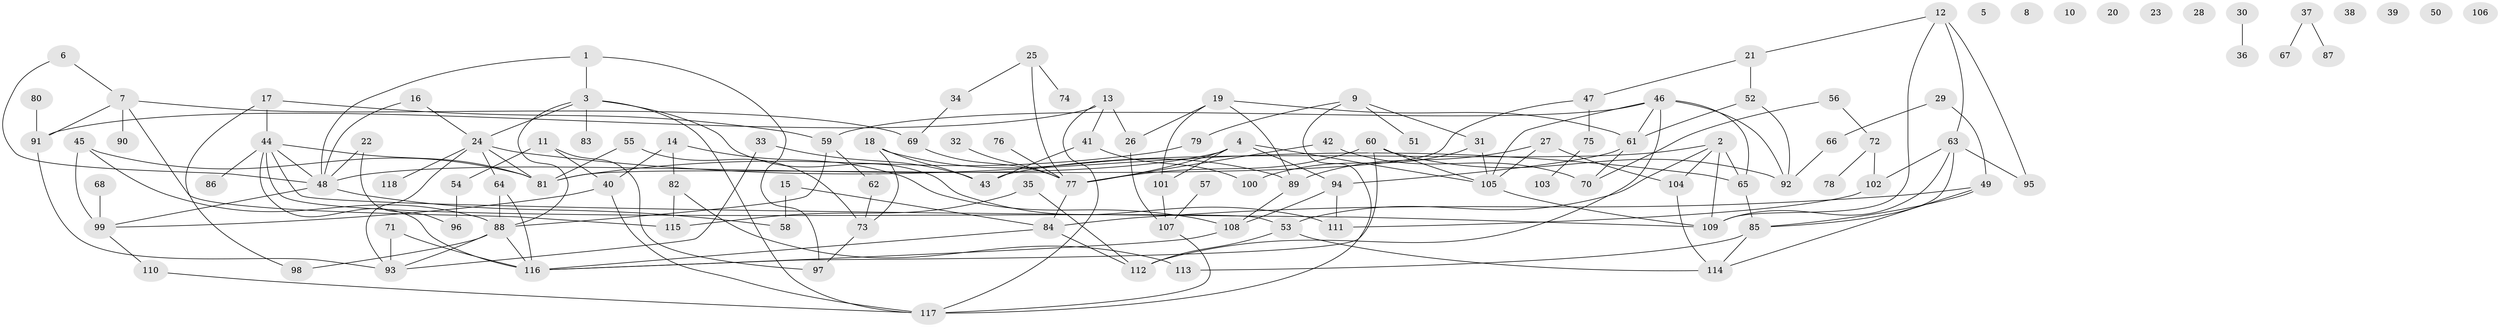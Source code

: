 // coarse degree distribution, {7: 0.04285714285714286, 5: 0.11428571428571428, 0: 0.15714285714285714, 2: 0.15714285714285714, 8: 0.05714285714285714, 3: 0.1, 4: 0.12857142857142856, 10: 0.02857142857142857, 12: 0.014285714285714285, 6: 0.02857142857142857, 11: 0.014285714285714285, 1: 0.15714285714285714}
// Generated by graph-tools (version 1.1) at 2025/16/03/04/25 18:16:31]
// undirected, 118 vertices, 173 edges
graph export_dot {
graph [start="1"]
  node [color=gray90,style=filled];
  1;
  2;
  3;
  4;
  5;
  6;
  7;
  8;
  9;
  10;
  11;
  12;
  13;
  14;
  15;
  16;
  17;
  18;
  19;
  20;
  21;
  22;
  23;
  24;
  25;
  26;
  27;
  28;
  29;
  30;
  31;
  32;
  33;
  34;
  35;
  36;
  37;
  38;
  39;
  40;
  41;
  42;
  43;
  44;
  45;
  46;
  47;
  48;
  49;
  50;
  51;
  52;
  53;
  54;
  55;
  56;
  57;
  58;
  59;
  60;
  61;
  62;
  63;
  64;
  65;
  66;
  67;
  68;
  69;
  70;
  71;
  72;
  73;
  74;
  75;
  76;
  77;
  78;
  79;
  80;
  81;
  82;
  83;
  84;
  85;
  86;
  87;
  88;
  89;
  90;
  91;
  92;
  93;
  94;
  95;
  96;
  97;
  98;
  99;
  100;
  101;
  102;
  103;
  104;
  105;
  106;
  107;
  108;
  109;
  110;
  111;
  112;
  113;
  114;
  115;
  116;
  117;
  118;
  1 -- 3;
  1 -- 48;
  1 -- 97;
  2 -- 43;
  2 -- 53;
  2 -- 65;
  2 -- 104;
  2 -- 109;
  3 -- 24;
  3 -- 83;
  3 -- 88;
  3 -- 111;
  3 -- 117;
  4 -- 48;
  4 -- 77;
  4 -- 94;
  4 -- 101;
  4 -- 105;
  6 -- 7;
  6 -- 48;
  7 -- 69;
  7 -- 90;
  7 -- 91;
  7 -- 115;
  9 -- 31;
  9 -- 51;
  9 -- 79;
  9 -- 117;
  11 -- 40;
  11 -- 54;
  11 -- 97;
  12 -- 21;
  12 -- 63;
  12 -- 95;
  12 -- 109;
  13 -- 26;
  13 -- 41;
  13 -- 91;
  13 -- 117;
  14 -- 40;
  14 -- 82;
  14 -- 108;
  15 -- 58;
  15 -- 84;
  16 -- 24;
  16 -- 48;
  17 -- 44;
  17 -- 59;
  17 -- 98;
  18 -- 43;
  18 -- 73;
  18 -- 89;
  19 -- 26;
  19 -- 61;
  19 -- 89;
  19 -- 101;
  21 -- 47;
  21 -- 52;
  22 -- 48;
  22 -- 96;
  24 -- 64;
  24 -- 65;
  24 -- 81;
  24 -- 93;
  24 -- 118;
  25 -- 34;
  25 -- 74;
  25 -- 77;
  26 -- 107;
  27 -- 89;
  27 -- 104;
  27 -- 105;
  29 -- 49;
  29 -- 66;
  30 -- 36;
  31 -- 100;
  31 -- 105;
  32 -- 77;
  33 -- 43;
  33 -- 93;
  34 -- 69;
  35 -- 112;
  35 -- 115;
  37 -- 67;
  37 -- 87;
  40 -- 99;
  40 -- 117;
  41 -- 43;
  41 -- 100;
  42 -- 70;
  42 -- 77;
  44 -- 48;
  44 -- 53;
  44 -- 81;
  44 -- 86;
  44 -- 109;
  44 -- 116;
  45 -- 81;
  45 -- 88;
  45 -- 99;
  46 -- 59;
  46 -- 61;
  46 -- 65;
  46 -- 92;
  46 -- 105;
  46 -- 112;
  47 -- 75;
  47 -- 81;
  48 -- 58;
  48 -- 99;
  49 -- 84;
  49 -- 85;
  49 -- 114;
  52 -- 61;
  52 -- 92;
  53 -- 112;
  53 -- 114;
  54 -- 96;
  55 -- 73;
  55 -- 81;
  56 -- 70;
  56 -- 72;
  57 -- 107;
  59 -- 62;
  59 -- 88;
  60 -- 77;
  60 -- 92;
  60 -- 105;
  60 -- 116;
  61 -- 70;
  61 -- 94;
  62 -- 73;
  63 -- 85;
  63 -- 95;
  63 -- 102;
  63 -- 109;
  64 -- 88;
  64 -- 116;
  65 -- 85;
  66 -- 92;
  68 -- 99;
  69 -- 77;
  71 -- 93;
  71 -- 116;
  72 -- 78;
  72 -- 102;
  73 -- 97;
  75 -- 103;
  76 -- 77;
  77 -- 84;
  79 -- 81;
  80 -- 91;
  82 -- 113;
  82 -- 115;
  84 -- 112;
  84 -- 116;
  85 -- 113;
  85 -- 114;
  88 -- 93;
  88 -- 98;
  88 -- 116;
  89 -- 108;
  91 -- 93;
  94 -- 108;
  94 -- 111;
  99 -- 110;
  101 -- 107;
  102 -- 111;
  104 -- 114;
  105 -- 109;
  107 -- 117;
  108 -- 116;
  110 -- 117;
}
